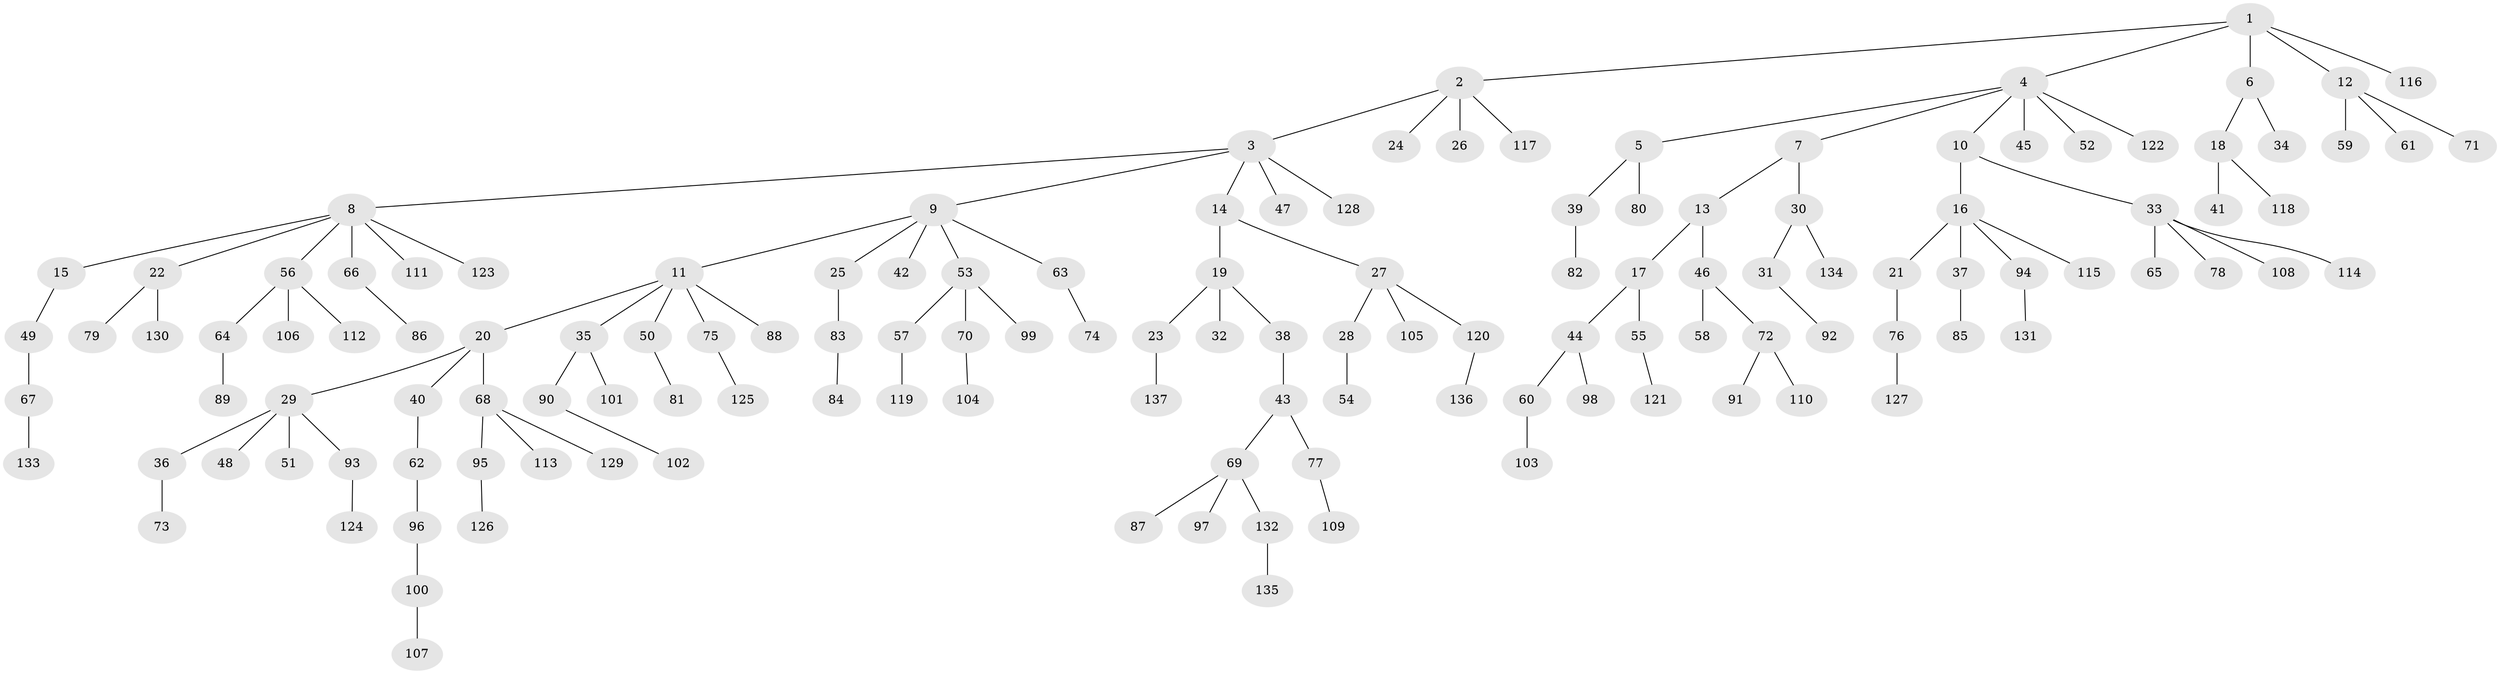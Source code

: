 // Generated by graph-tools (version 1.1) at 2025/50/03/09/25 03:50:16]
// undirected, 137 vertices, 136 edges
graph export_dot {
graph [start="1"]
  node [color=gray90,style=filled];
  1;
  2;
  3;
  4;
  5;
  6;
  7;
  8;
  9;
  10;
  11;
  12;
  13;
  14;
  15;
  16;
  17;
  18;
  19;
  20;
  21;
  22;
  23;
  24;
  25;
  26;
  27;
  28;
  29;
  30;
  31;
  32;
  33;
  34;
  35;
  36;
  37;
  38;
  39;
  40;
  41;
  42;
  43;
  44;
  45;
  46;
  47;
  48;
  49;
  50;
  51;
  52;
  53;
  54;
  55;
  56;
  57;
  58;
  59;
  60;
  61;
  62;
  63;
  64;
  65;
  66;
  67;
  68;
  69;
  70;
  71;
  72;
  73;
  74;
  75;
  76;
  77;
  78;
  79;
  80;
  81;
  82;
  83;
  84;
  85;
  86;
  87;
  88;
  89;
  90;
  91;
  92;
  93;
  94;
  95;
  96;
  97;
  98;
  99;
  100;
  101;
  102;
  103;
  104;
  105;
  106;
  107;
  108;
  109;
  110;
  111;
  112;
  113;
  114;
  115;
  116;
  117;
  118;
  119;
  120;
  121;
  122;
  123;
  124;
  125;
  126;
  127;
  128;
  129;
  130;
  131;
  132;
  133;
  134;
  135;
  136;
  137;
  1 -- 2;
  1 -- 4;
  1 -- 6;
  1 -- 12;
  1 -- 116;
  2 -- 3;
  2 -- 24;
  2 -- 26;
  2 -- 117;
  3 -- 8;
  3 -- 9;
  3 -- 14;
  3 -- 47;
  3 -- 128;
  4 -- 5;
  4 -- 7;
  4 -- 10;
  4 -- 45;
  4 -- 52;
  4 -- 122;
  5 -- 39;
  5 -- 80;
  6 -- 18;
  6 -- 34;
  7 -- 13;
  7 -- 30;
  8 -- 15;
  8 -- 22;
  8 -- 56;
  8 -- 66;
  8 -- 111;
  8 -- 123;
  9 -- 11;
  9 -- 25;
  9 -- 42;
  9 -- 53;
  9 -- 63;
  10 -- 16;
  10 -- 33;
  11 -- 20;
  11 -- 35;
  11 -- 50;
  11 -- 75;
  11 -- 88;
  12 -- 59;
  12 -- 61;
  12 -- 71;
  13 -- 17;
  13 -- 46;
  14 -- 19;
  14 -- 27;
  15 -- 49;
  16 -- 21;
  16 -- 37;
  16 -- 94;
  16 -- 115;
  17 -- 44;
  17 -- 55;
  18 -- 41;
  18 -- 118;
  19 -- 23;
  19 -- 32;
  19 -- 38;
  20 -- 29;
  20 -- 40;
  20 -- 68;
  21 -- 76;
  22 -- 79;
  22 -- 130;
  23 -- 137;
  25 -- 83;
  27 -- 28;
  27 -- 105;
  27 -- 120;
  28 -- 54;
  29 -- 36;
  29 -- 48;
  29 -- 51;
  29 -- 93;
  30 -- 31;
  30 -- 134;
  31 -- 92;
  33 -- 65;
  33 -- 78;
  33 -- 108;
  33 -- 114;
  35 -- 90;
  35 -- 101;
  36 -- 73;
  37 -- 85;
  38 -- 43;
  39 -- 82;
  40 -- 62;
  43 -- 69;
  43 -- 77;
  44 -- 60;
  44 -- 98;
  46 -- 58;
  46 -- 72;
  49 -- 67;
  50 -- 81;
  53 -- 57;
  53 -- 70;
  53 -- 99;
  55 -- 121;
  56 -- 64;
  56 -- 106;
  56 -- 112;
  57 -- 119;
  60 -- 103;
  62 -- 96;
  63 -- 74;
  64 -- 89;
  66 -- 86;
  67 -- 133;
  68 -- 95;
  68 -- 113;
  68 -- 129;
  69 -- 87;
  69 -- 97;
  69 -- 132;
  70 -- 104;
  72 -- 91;
  72 -- 110;
  75 -- 125;
  76 -- 127;
  77 -- 109;
  83 -- 84;
  90 -- 102;
  93 -- 124;
  94 -- 131;
  95 -- 126;
  96 -- 100;
  100 -- 107;
  120 -- 136;
  132 -- 135;
}
